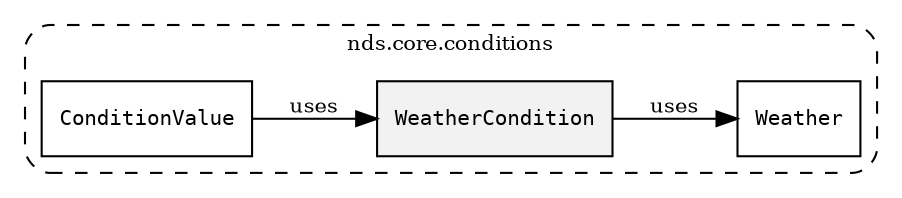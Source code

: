 /**
 * This dot file creates symbol collaboration diagram for WeatherCondition.
 */
digraph ZSERIO
{
    node [shape=box, fontsize=10];
    rankdir="LR";
    fontsize=10;
    tooltip="WeatherCondition collaboration diagram";

    subgraph "cluster_nds.core.conditions"
    {
        style="dashed, rounded";
        label="nds.core.conditions";
        tooltip="Package nds.core.conditions";
        href="../../../content/packages/nds.core.conditions.html#Package-nds-core-conditions";
        target="_parent";

        "WeatherCondition" [style="filled", fillcolor="#0000000D", target="_parent", label=<<font face="monospace"><table align="center" border="0" cellspacing="0" cellpadding="0"><tr><td href="../../../content/packages/nds.core.conditions.html#Structure-WeatherCondition" title="Structure defined in nds.core.conditions">WeatherCondition</td></tr></table></font>>];
        "Weather" [target="_parent", label=<<font face="monospace"><table align="center" border="0" cellspacing="0" cellpadding="0"><tr><td href="../../../content/packages/nds.core.conditions.html#Enum-Weather" title="Enum defined in nds.core.conditions">Weather</td></tr></table></font>>];
        "ConditionValue" [target="_parent", label=<<font face="monospace"><table align="center" border="0" cellspacing="0" cellpadding="0"><tr><td href="../../../content/packages/nds.core.conditions.html#Choice-ConditionValue" title="Choice defined in nds.core.conditions">ConditionValue</td></tr></table></font>>];
    }

    "WeatherCondition" -> "Weather" [label="uses", fontsize=10];
    "ConditionValue" -> "WeatherCondition" [label="uses", fontsize=10];
}

